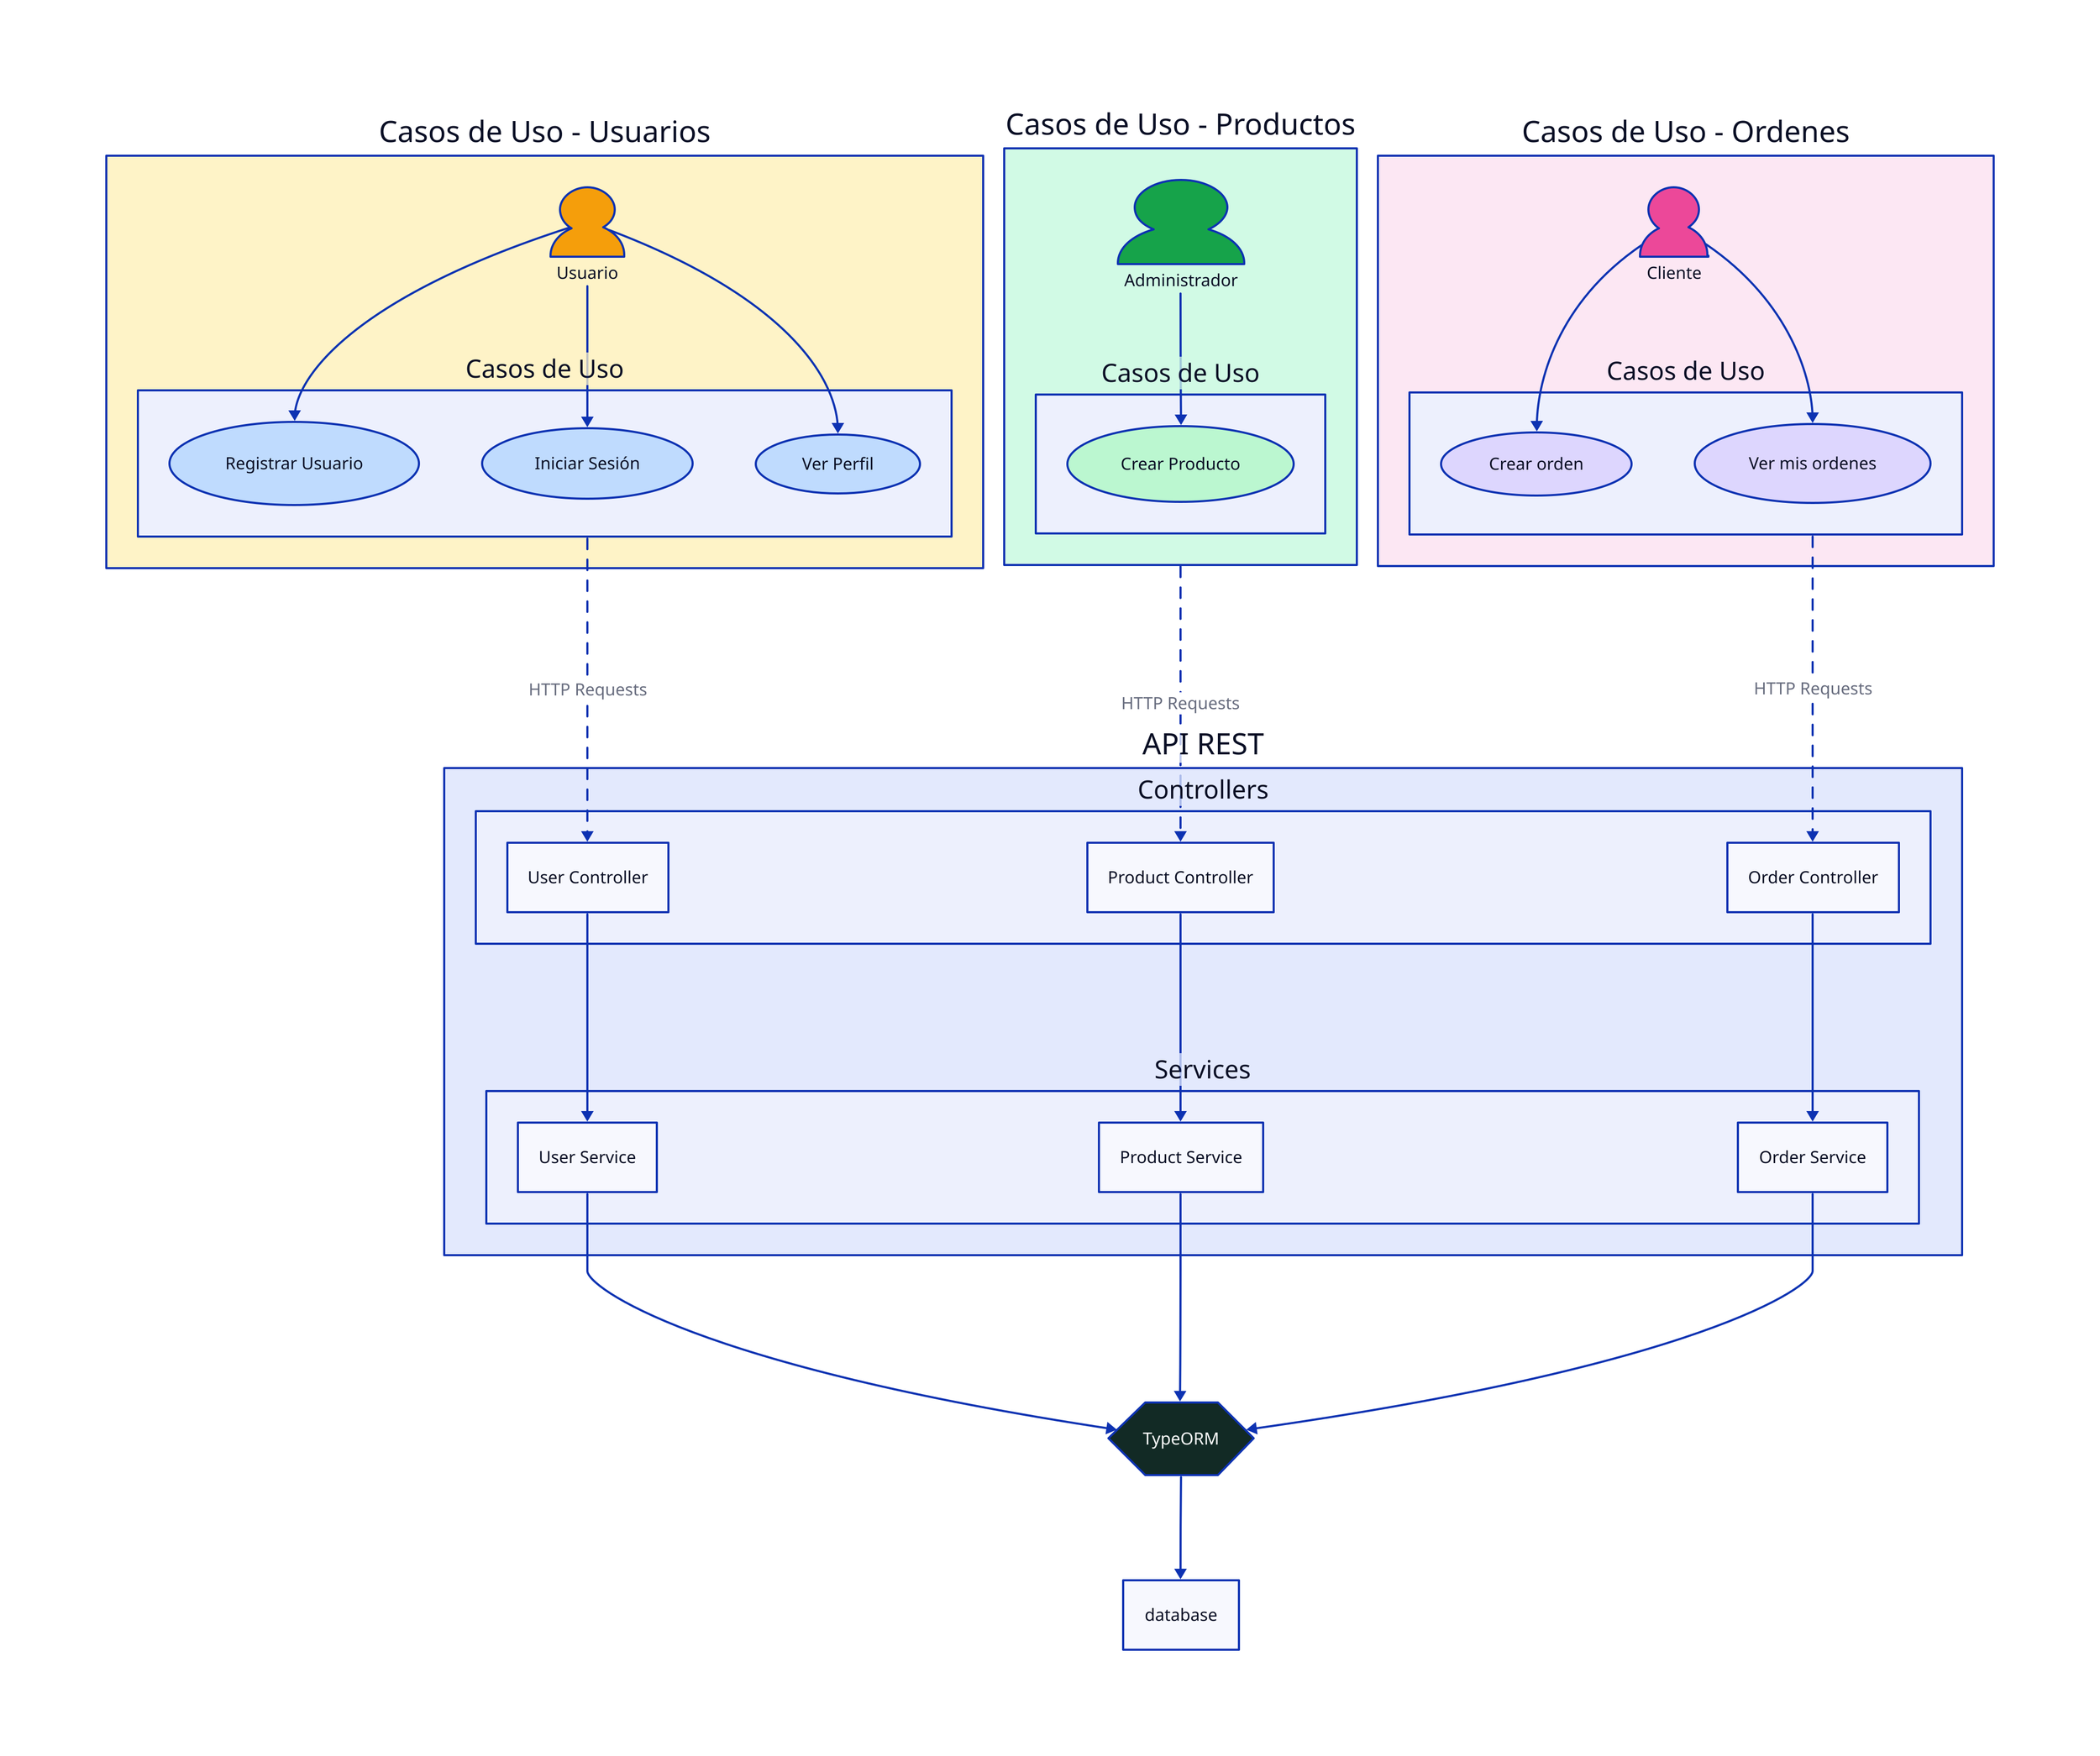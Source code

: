 typeorm: {
  label: "TypeORM"
  shape: hexagon
  style.fill: "#122a25"
  style.font-color: white
}

api: {
  label: "API REST"

  controllers: {
    label: "Controllers"

    userController: {
      label: "User Controller"
      shape: rectangle
    }

    productController: {
      label: "Product Controller"
      shape: rectangle
    }

    orderController: {
      label: "Order Controller"
      shape: rectangle
    }
  }

  services: {
    label: "Services"

    userService: {
      label: "User Service"
      shape: rectangle
    }

    productService: {
      label: "Product Service"
      shape: rectangle
    }

    orderService: {
      label: "Order Service"
      shape: rectangle
    }
  }
}

users_usecases: {
  label: "Casos de Uso - Usuarios"
  style.fill: "#fef3c7"

  actor: {
    label: "Usuario"
    shape: person
    style.fill: "#f59e0b"
  }

  cases: {
    label: "Casos de Uso"

    register: {
      label: "Registrar Usuario"
      shape: oval
      style.fill: "#bfdbfe"
    }

    login: {
      label: "Iniciar Sesión"
      shape: oval
      style.fill: "#bfdbfe"
    }

    profile: {
      label: "Ver Perfil"
      shape: oval
      style.fill: "#bfdbfe"
    }
  }

  actor -> cases.register
  actor -> cases.login
  actor -> cases.profile
}

orders_usecases: {
  label: "Casos de Uso - Ordenes"
  style.fill: "#fce7f3"

  actor: {
    label: "Cliente"
    shape: person
    style.fill: "#ec4899"
  }

  cases: {
    label: "Casos de Uso"

    createOrder: {
      label: "Crear orden"
      shape: oval
      style.fill: "#ddd6fe"
    }

    viewOrders: {
      label: "Ver mis ordenes"
      shape: oval
      style.fill: "#ddd6fe"
    }
  }

  actor -> cases.createOrder
  actor -> cases.viewOrders
}

products_usecases: {
  label: "Casos de Uso - Productos"
  style.fill: "#d1fae5"

  admin: {
    label: "Administrador"
    shape: person
    style.fill: "#16a34a"
  }

  cases: {
    label: "Casos de Uso"
    createProduct: {
      label: "Crear Producto"
      shape: oval
      style.fill: "#bbf7d0"
    }
  }

  admin -> cases.createProduct
}

api.controllers.userController -> api.services.userService
api.controllers.productController -> api.services.productService
api.controllers.orderController -> api.services.orderService

api.services.userService -> typeorm
api.services.productService -> typeorm
api.services.orderService -> typeorm

typeorm -> database

users_usecases.cases -> api.controllers.userController: {
  style.stroke-dash: 5
  label: "HTTP Requests"
}

orders_usecases.cases -> api.controllers.orderController: {
  style.stroke-dash: 5
  label: "HTTP Requests"
}

products_usecases -> api.controllers.productController: {
  style.stroke-dash: 5
  label: "HTTP Requests"
}
